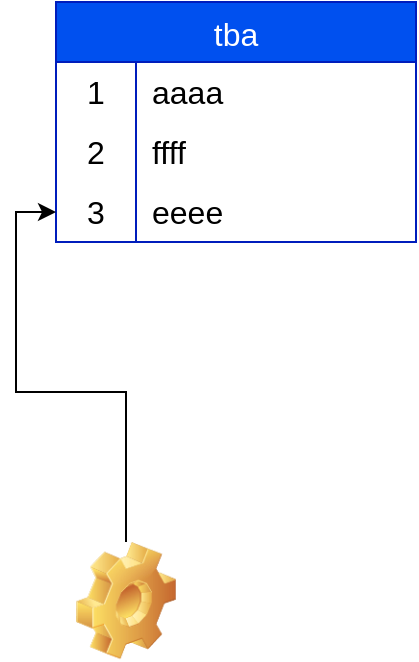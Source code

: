 <mxfile version="27.0.1">
  <diagram name="第 1 页" id="kGUNiQnTCW_0erjOKsj1">
    <mxGraphModel dx="1426" dy="761" grid="1" gridSize="10" guides="1" tooltips="1" connect="1" arrows="1" fold="1" page="1" pageScale="1" pageWidth="827" pageHeight="1169" math="0" shadow="0">
      <root>
        <mxCell id="0" />
        <mxCell id="1" parent="0" />
        <mxCell id="VO-2uENZvCasYM405UzM-1" value="tba" style="shape=table;startSize=30;container=1;collapsible=0;childLayout=tableLayout;fixedRows=1;rowLines=0;fontStyle=0;fontSize=16;fillColor=#0050ef;fontColor=#ffffff;strokeColor=#001DBC;" vertex="1" parent="1">
          <mxGeometry x="110" y="60" width="180" height="120" as="geometry" />
        </mxCell>
        <mxCell id="VO-2uENZvCasYM405UzM-2" value="" style="shape=tableRow;horizontal=0;startSize=0;swimlaneHead=0;swimlaneBody=0;top=0;left=0;bottom=0;right=0;collapsible=0;dropTarget=0;fillColor=none;points=[[0,0.5],[1,0.5]];portConstraint=eastwest;strokeColor=inherit;fontSize=16;" vertex="1" parent="VO-2uENZvCasYM405UzM-1">
          <mxGeometry y="30" width="180" height="30" as="geometry" />
        </mxCell>
        <mxCell id="VO-2uENZvCasYM405UzM-3" value="1" style="shape=partialRectangle;html=1;whiteSpace=wrap;connectable=0;fillColor=none;top=0;left=0;bottom=0;right=0;overflow=hidden;pointerEvents=1;strokeColor=inherit;fontSize=16;" vertex="1" parent="VO-2uENZvCasYM405UzM-2">
          <mxGeometry width="40" height="30" as="geometry">
            <mxRectangle width="40" height="30" as="alternateBounds" />
          </mxGeometry>
        </mxCell>
        <mxCell id="VO-2uENZvCasYM405UzM-4" value="aaaa" style="shape=partialRectangle;html=1;whiteSpace=wrap;connectable=0;fillColor=none;top=0;left=0;bottom=0;right=0;align=left;spacingLeft=6;overflow=hidden;strokeColor=inherit;fontSize=16;" vertex="1" parent="VO-2uENZvCasYM405UzM-2">
          <mxGeometry x="40" width="140" height="30" as="geometry">
            <mxRectangle width="140" height="30" as="alternateBounds" />
          </mxGeometry>
        </mxCell>
        <mxCell id="VO-2uENZvCasYM405UzM-5" value="" style="shape=tableRow;horizontal=0;startSize=0;swimlaneHead=0;swimlaneBody=0;top=0;left=0;bottom=0;right=0;collapsible=0;dropTarget=0;fillColor=none;points=[[0,0.5],[1,0.5]];portConstraint=eastwest;strokeColor=inherit;fontSize=16;" vertex="1" parent="VO-2uENZvCasYM405UzM-1">
          <mxGeometry y="60" width="180" height="30" as="geometry" />
        </mxCell>
        <mxCell id="VO-2uENZvCasYM405UzM-6" value="2" style="shape=partialRectangle;html=1;whiteSpace=wrap;connectable=0;fillColor=none;top=0;left=0;bottom=0;right=0;overflow=hidden;strokeColor=inherit;fontSize=16;" vertex="1" parent="VO-2uENZvCasYM405UzM-5">
          <mxGeometry width="40" height="30" as="geometry">
            <mxRectangle width="40" height="30" as="alternateBounds" />
          </mxGeometry>
        </mxCell>
        <mxCell id="VO-2uENZvCasYM405UzM-7" value="ffff" style="shape=partialRectangle;html=1;whiteSpace=wrap;connectable=0;fillColor=none;top=0;left=0;bottom=0;right=0;align=left;spacingLeft=6;overflow=hidden;strokeColor=inherit;fontSize=16;" vertex="1" parent="VO-2uENZvCasYM405UzM-5">
          <mxGeometry x="40" width="140" height="30" as="geometry">
            <mxRectangle width="140" height="30" as="alternateBounds" />
          </mxGeometry>
        </mxCell>
        <mxCell id="VO-2uENZvCasYM405UzM-8" value="" style="shape=tableRow;horizontal=0;startSize=0;swimlaneHead=0;swimlaneBody=0;top=0;left=0;bottom=0;right=0;collapsible=0;dropTarget=0;fillColor=none;points=[[0,0.5],[1,0.5]];portConstraint=eastwest;strokeColor=inherit;fontSize=16;" vertex="1" parent="VO-2uENZvCasYM405UzM-1">
          <mxGeometry y="90" width="180" height="30" as="geometry" />
        </mxCell>
        <mxCell id="VO-2uENZvCasYM405UzM-9" value="3" style="shape=partialRectangle;html=1;whiteSpace=wrap;connectable=0;fillColor=none;top=0;left=0;bottom=0;right=0;overflow=hidden;strokeColor=inherit;fontSize=16;" vertex="1" parent="VO-2uENZvCasYM405UzM-8">
          <mxGeometry width="40" height="30" as="geometry">
            <mxRectangle width="40" height="30" as="alternateBounds" />
          </mxGeometry>
        </mxCell>
        <mxCell id="VO-2uENZvCasYM405UzM-10" value="eeee" style="shape=partialRectangle;html=1;whiteSpace=wrap;connectable=0;fillColor=none;top=0;left=0;bottom=0;right=0;align=left;spacingLeft=6;overflow=hidden;strokeColor=inherit;fontSize=16;" vertex="1" parent="VO-2uENZvCasYM405UzM-8">
          <mxGeometry x="40" width="140" height="30" as="geometry">
            <mxRectangle width="140" height="30" as="alternateBounds" />
          </mxGeometry>
        </mxCell>
        <mxCell id="VO-2uENZvCasYM405UzM-12" style="edgeStyle=orthogonalEdgeStyle;rounded=0;orthogonalLoop=1;jettySize=auto;html=1;" edge="1" parent="1" source="VO-2uENZvCasYM405UzM-11" target="VO-2uENZvCasYM405UzM-8">
          <mxGeometry relative="1" as="geometry" />
        </mxCell>
        <mxCell id="VO-2uENZvCasYM405UzM-11" value="" style="shape=image;html=1;verticalLabelPosition=bottom;verticalAlign=top;imageAspect=1;aspect=fixed;image=img/clipart/Gear_128x128.png;rotation=0;" vertex="1" parent="1">
          <mxGeometry x="120" y="330" width="50" height="58.65" as="geometry" />
        </mxCell>
      </root>
    </mxGraphModel>
  </diagram>
</mxfile>
